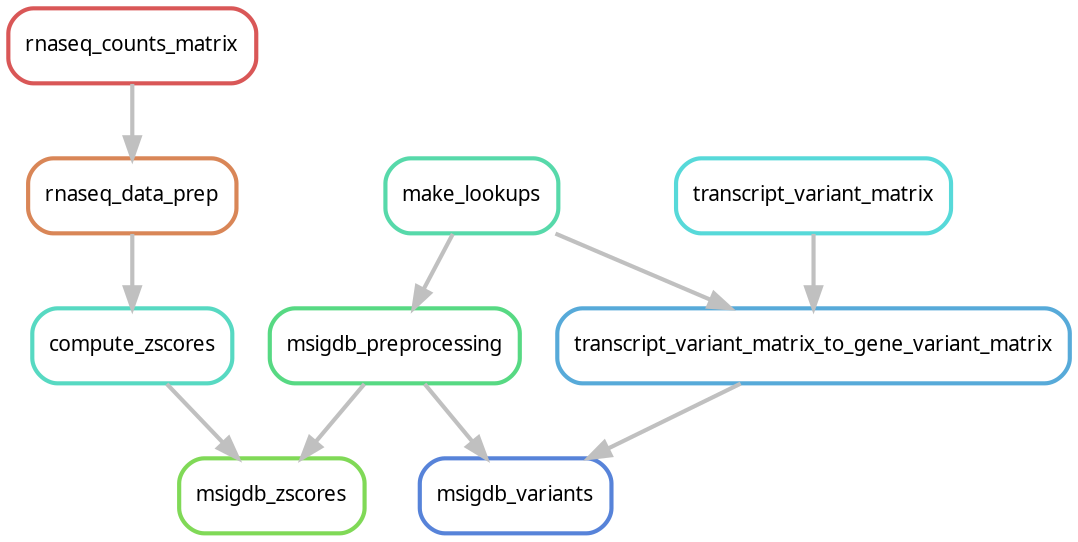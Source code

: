 digraph snakemake_dag {
    graph[bgcolor=white, margin=0];
    node[shape=box, style=rounded, fontname=sans,                 fontsize=10, penwidth=2];
    edge[penwidth=2, color=grey];
	0[label = "rnaseq_counts_matrix", color = "0.00 0.6 0.85", style="rounded"];
	1[label = "compute_zscores", color = "0.47 0.6 0.85", style="rounded"];
	2[label = "rnaseq_data_prep", color = "0.06 0.6 0.85", style="rounded"];
	3[label = "make_lookups", color = "0.44 0.6 0.85", style="rounded"];
	4[label = "transcript_variant_matrix_to_gene_variant_matrix", color = "0.56 0.6 0.85", style="rounded"];
	5[label = "msigdb_zscores", color = "0.28 0.6 0.85", style="rounded"];
	6[label = "msigdb_variants", color = "0.61 0.6 0.85", style="rounded"];
	7[label = "msigdb_preprocessing", color = "0.39 0.6 0.85", style="rounded"];
	8[label = "transcript_variant_matrix", color = "0.50 0.6 0.85", style="rounded"];
	2 -> 1
	0 -> 2
	3 -> 4
	8 -> 4
	1 -> 5
	7 -> 5
	4 -> 6
	7 -> 6
	3 -> 7
}            
